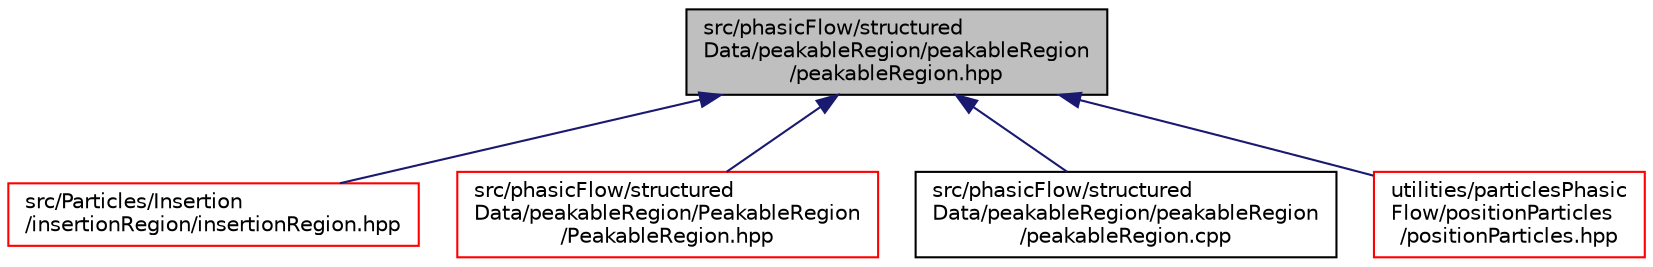 digraph "src/phasicFlow/structuredData/peakableRegion/peakableRegion/peakableRegion.hpp"
{
 // LATEX_PDF_SIZE
  edge [fontname="Helvetica",fontsize="10",labelfontname="Helvetica",labelfontsize="10"];
  node [fontname="Helvetica",fontsize="10",shape=record];
  Node1 [label="src/phasicFlow/structured\lData/peakableRegion/peakableRegion\l/peakableRegion.hpp",height=0.2,width=0.4,color="black", fillcolor="grey75", style="filled", fontcolor="black",tooltip=" "];
  Node1 -> Node2 [dir="back",color="midnightblue",fontsize="10",style="solid",fontname="Helvetica"];
  Node2 [label="src/Particles/Insertion\l/insertionRegion/insertionRegion.hpp",height=0.2,width=0.4,color="red", fillcolor="white", style="filled",URL="$insertionRegion_8hpp.html",tooltip=" "];
  Node1 -> Node10 [dir="back",color="midnightblue",fontsize="10",style="solid",fontname="Helvetica"];
  Node10 [label="src/phasicFlow/structured\lData/peakableRegion/PeakableRegion\l/PeakableRegion.hpp",height=0.2,width=0.4,color="red", fillcolor="white", style="filled",URL="$PeakableRegion_8hpp.html",tooltip=" "];
  Node1 -> Node14 [dir="back",color="midnightblue",fontsize="10",style="solid",fontname="Helvetica"];
  Node14 [label="src/phasicFlow/structured\lData/peakableRegion/peakableRegion\l/peakableRegion.cpp",height=0.2,width=0.4,color="black", fillcolor="white", style="filled",URL="$peakableRegion_8cpp.html",tooltip=" "];
  Node1 -> Node15 [dir="back",color="midnightblue",fontsize="10",style="solid",fontname="Helvetica"];
  Node15 [label="utilities/particlesPhasic\lFlow/positionParticles\l/positionParticles.hpp",height=0.2,width=0.4,color="red", fillcolor="white", style="filled",URL="$positionParticles_8hpp.html",tooltip=" "];
}
